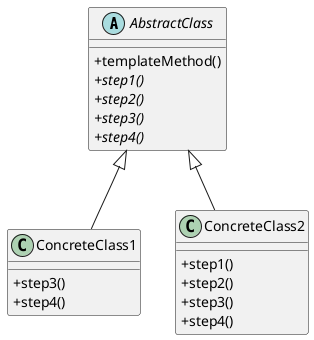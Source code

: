 @startuml Template Method Structure
skinparam ClassAttributeIconSize 0

abstract class AbstractClass {
  + templateMethod()
  {abstract} + step1()
  {abstract} + step2()
  {abstract} + step3()
  {abstract} + step4()
}

class ConcreteClass1 extends AbstractClass {
  + step3()
  + step4()
}

class ConcreteClass2 extends AbstractClass {
  + step1()
  + step2()
  + step3()
  + step4()
}

@enduml